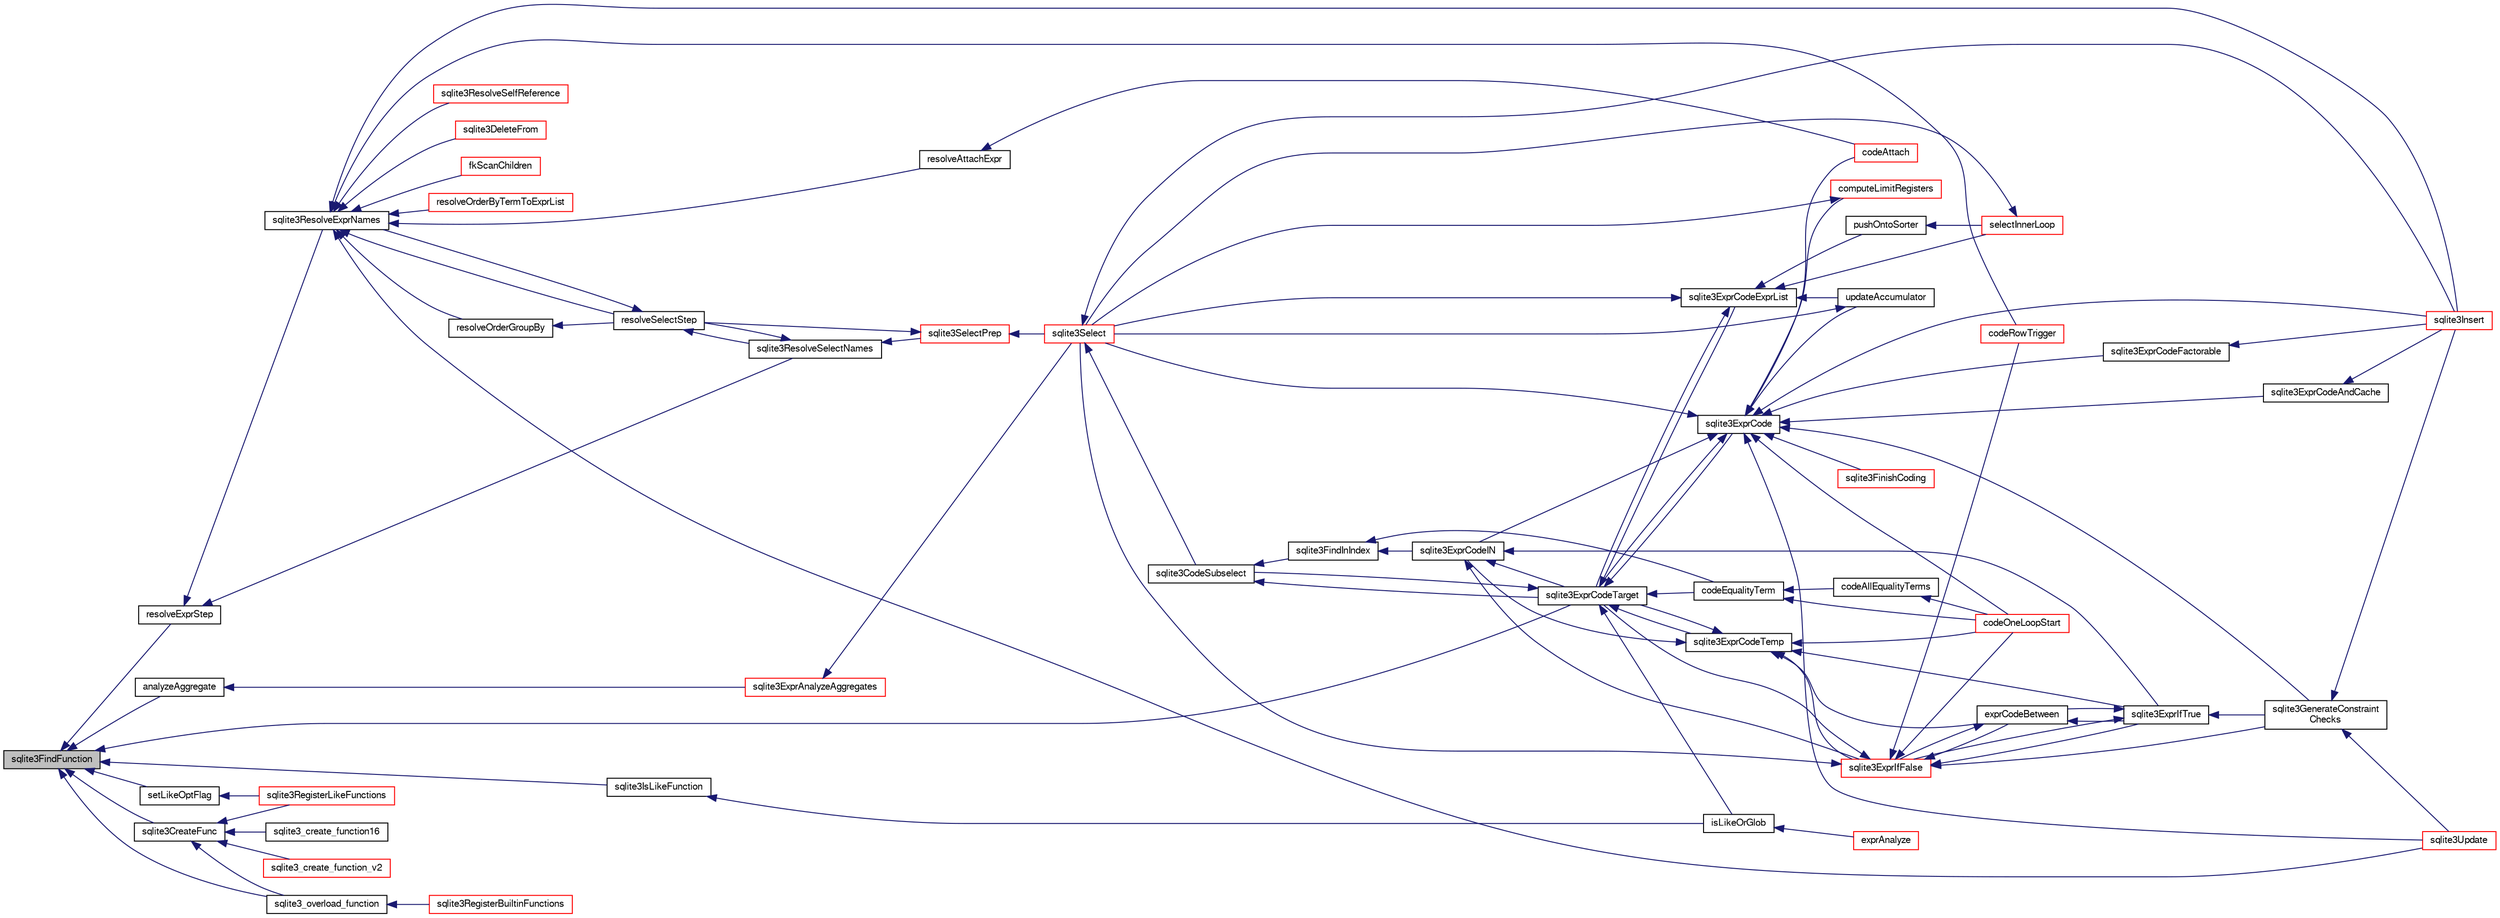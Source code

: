 digraph "sqlite3FindFunction"
{
  edge [fontname="FreeSans",fontsize="10",labelfontname="FreeSans",labelfontsize="10"];
  node [fontname="FreeSans",fontsize="10",shape=record];
  rankdir="LR";
  Node538052 [label="sqlite3FindFunction",height=0.2,width=0.4,color="black", fillcolor="grey75", style="filled", fontcolor="black"];
  Node538052 -> Node538053 [dir="back",color="midnightblue",fontsize="10",style="solid",fontname="FreeSans"];
  Node538053 [label="resolveExprStep",height=0.2,width=0.4,color="black", fillcolor="white", style="filled",URL="$sqlite3_8c.html#a0687a8650fd8a4ebbf5c2c5a75a8fb13"];
  Node538053 -> Node538054 [dir="back",color="midnightblue",fontsize="10",style="solid",fontname="FreeSans"];
  Node538054 [label="sqlite3ResolveExprNames",height=0.2,width=0.4,color="black", fillcolor="white", style="filled",URL="$sqlite3_8c.html#a537cf717a3f847807d3a3fd65da636ad"];
  Node538054 -> Node538055 [dir="back",color="midnightblue",fontsize="10",style="solid",fontname="FreeSans"];
  Node538055 [label="resolveOrderByTermToExprList",height=0.2,width=0.4,color="red", fillcolor="white", style="filled",URL="$sqlite3_8c.html#ac7f7eabdc769257622ad90aac3e02fe6"];
  Node538054 -> Node538135 [dir="back",color="midnightblue",fontsize="10",style="solid",fontname="FreeSans"];
  Node538135 [label="resolveOrderGroupBy",height=0.2,width=0.4,color="black", fillcolor="white", style="filled",URL="$sqlite3_8c.html#a4dc8ed6177a5de887eae1010992e3d00"];
  Node538135 -> Node538057 [dir="back",color="midnightblue",fontsize="10",style="solid",fontname="FreeSans"];
  Node538057 [label="resolveSelectStep",height=0.2,width=0.4,color="black", fillcolor="white", style="filled",URL="$sqlite3_8c.html#a0b9015a9e505c63fd104dcbad672c814"];
  Node538057 -> Node538054 [dir="back",color="midnightblue",fontsize="10",style="solid",fontname="FreeSans"];
  Node538057 -> Node538058 [dir="back",color="midnightblue",fontsize="10",style="solid",fontname="FreeSans"];
  Node538058 [label="sqlite3ResolveSelectNames",height=0.2,width=0.4,color="black", fillcolor="white", style="filled",URL="$sqlite3_8c.html#a0cf10c480643b1ab9eaa02056a400734"];
  Node538058 -> Node538057 [dir="back",color="midnightblue",fontsize="10",style="solid",fontname="FreeSans"];
  Node538058 -> Node538059 [dir="back",color="midnightblue",fontsize="10",style="solid",fontname="FreeSans"];
  Node538059 [label="sqlite3SelectPrep",height=0.2,width=0.4,color="red", fillcolor="white", style="filled",URL="$sqlite3_8c.html#aa4385bd53c0a43dea72fbc23cc78e1c6"];
  Node538059 -> Node538057 [dir="back",color="midnightblue",fontsize="10",style="solid",fontname="FreeSans"];
  Node538059 -> Node538084 [dir="back",color="midnightblue",fontsize="10",style="solid",fontname="FreeSans"];
  Node538084 [label="sqlite3Select",height=0.2,width=0.4,color="red", fillcolor="white", style="filled",URL="$sqlite3_8c.html#a2465ee8c956209ba4b272477b7c21a45"];
  Node538084 -> Node538085 [dir="back",color="midnightblue",fontsize="10",style="solid",fontname="FreeSans"];
  Node538085 [label="sqlite3CodeSubselect",height=0.2,width=0.4,color="black", fillcolor="white", style="filled",URL="$sqlite3_8c.html#aa69b46d2204a1d1b110107a1be12ee0c"];
  Node538085 -> Node538086 [dir="back",color="midnightblue",fontsize="10",style="solid",fontname="FreeSans"];
  Node538086 [label="sqlite3FindInIndex",height=0.2,width=0.4,color="black", fillcolor="white", style="filled",URL="$sqlite3_8c.html#af7d8c56ab0231f44bb5f87b3fafeffb2"];
  Node538086 -> Node538087 [dir="back",color="midnightblue",fontsize="10",style="solid",fontname="FreeSans"];
  Node538087 [label="sqlite3ExprCodeIN",height=0.2,width=0.4,color="black", fillcolor="white", style="filled",URL="$sqlite3_8c.html#ad9cf4f5b5ffb90c24a4a0900c8626193"];
  Node538087 -> Node538088 [dir="back",color="midnightblue",fontsize="10",style="solid",fontname="FreeSans"];
  Node538088 [label="sqlite3ExprCodeTarget",height=0.2,width=0.4,color="black", fillcolor="white", style="filled",URL="$sqlite3_8c.html#a4f308397a0a3ed299ed31aaa1ae2a293"];
  Node538088 -> Node538085 [dir="back",color="midnightblue",fontsize="10",style="solid",fontname="FreeSans"];
  Node538088 -> Node538089 [dir="back",color="midnightblue",fontsize="10",style="solid",fontname="FreeSans"];
  Node538089 [label="sqlite3ExprCodeTemp",height=0.2,width=0.4,color="black", fillcolor="white", style="filled",URL="$sqlite3_8c.html#a3bc5c1ccb3c5851847e2aeb4a84ae1fc"];
  Node538089 -> Node538087 [dir="back",color="midnightblue",fontsize="10",style="solid",fontname="FreeSans"];
  Node538089 -> Node538088 [dir="back",color="midnightblue",fontsize="10",style="solid",fontname="FreeSans"];
  Node538089 -> Node538090 [dir="back",color="midnightblue",fontsize="10",style="solid",fontname="FreeSans"];
  Node538090 [label="exprCodeBetween",height=0.2,width=0.4,color="black", fillcolor="white", style="filled",URL="$sqlite3_8c.html#abd053493214542bca8f406f42145d173"];
  Node538090 -> Node538091 [dir="back",color="midnightblue",fontsize="10",style="solid",fontname="FreeSans"];
  Node538091 [label="sqlite3ExprIfTrue",height=0.2,width=0.4,color="black", fillcolor="white", style="filled",URL="$sqlite3_8c.html#ad93a55237c23e1b743ab1f59df1a1444"];
  Node538091 -> Node538090 [dir="back",color="midnightblue",fontsize="10",style="solid",fontname="FreeSans"];
  Node538091 -> Node538092 [dir="back",color="midnightblue",fontsize="10",style="solid",fontname="FreeSans"];
  Node538092 [label="sqlite3ExprIfFalse",height=0.2,width=0.4,color="red", fillcolor="white", style="filled",URL="$sqlite3_8c.html#af97ecccb5d56e321e118414b08f65b71"];
  Node538092 -> Node538088 [dir="back",color="midnightblue",fontsize="10",style="solid",fontname="FreeSans"];
  Node538092 -> Node538090 [dir="back",color="midnightblue",fontsize="10",style="solid",fontname="FreeSans"];
  Node538092 -> Node538091 [dir="back",color="midnightblue",fontsize="10",style="solid",fontname="FreeSans"];
  Node538092 -> Node538076 [dir="back",color="midnightblue",fontsize="10",style="solid",fontname="FreeSans"];
  Node538076 [label="sqlite3GenerateConstraint\lChecks",height=0.2,width=0.4,color="black", fillcolor="white", style="filled",URL="$sqlite3_8c.html#aef639c1e6a0c0a67ca6e7690ad931bd2"];
  Node538076 -> Node538077 [dir="back",color="midnightblue",fontsize="10",style="solid",fontname="FreeSans"];
  Node538077 [label="sqlite3Insert",height=0.2,width=0.4,color="red", fillcolor="white", style="filled",URL="$sqlite3_8c.html#a5b17c9c2000bae6bdff8e6be48d7dc2b"];
  Node538076 -> Node538078 [dir="back",color="midnightblue",fontsize="10",style="solid",fontname="FreeSans"];
  Node538078 [label="sqlite3Update",height=0.2,width=0.4,color="red", fillcolor="white", style="filled",URL="$sqlite3_8c.html#ac5aa67c46e8cc8174566fabe6809fafa"];
  Node538092 -> Node538084 [dir="back",color="midnightblue",fontsize="10",style="solid",fontname="FreeSans"];
  Node538092 -> Node538071 [dir="back",color="midnightblue",fontsize="10",style="solid",fontname="FreeSans"];
  Node538071 [label="codeRowTrigger",height=0.2,width=0.4,color="red", fillcolor="white", style="filled",URL="$sqlite3_8c.html#a463cea5aaaf388b560b206570a0022fc"];
  Node538092 -> Node538106 [dir="back",color="midnightblue",fontsize="10",style="solid",fontname="FreeSans"];
  Node538106 [label="codeOneLoopStart",height=0.2,width=0.4,color="red", fillcolor="white", style="filled",URL="$sqlite3_8c.html#aa868875120b151c169cc79139ed6e008"];
  Node538091 -> Node538076 [dir="back",color="midnightblue",fontsize="10",style="solid",fontname="FreeSans"];
  Node538090 -> Node538092 [dir="back",color="midnightblue",fontsize="10",style="solid",fontname="FreeSans"];
  Node538089 -> Node538091 [dir="back",color="midnightblue",fontsize="10",style="solid",fontname="FreeSans"];
  Node538089 -> Node538092 [dir="back",color="midnightblue",fontsize="10",style="solid",fontname="FreeSans"];
  Node538089 -> Node538106 [dir="back",color="midnightblue",fontsize="10",style="solid",fontname="FreeSans"];
  Node538088 -> Node538107 [dir="back",color="midnightblue",fontsize="10",style="solid",fontname="FreeSans"];
  Node538107 [label="sqlite3ExprCode",height=0.2,width=0.4,color="black", fillcolor="white", style="filled",URL="$sqlite3_8c.html#a75f270fb0b111b86924cca4ea507b417"];
  Node538107 -> Node538087 [dir="back",color="midnightblue",fontsize="10",style="solid",fontname="FreeSans"];
  Node538107 -> Node538088 [dir="back",color="midnightblue",fontsize="10",style="solid",fontname="FreeSans"];
  Node538107 -> Node538108 [dir="back",color="midnightblue",fontsize="10",style="solid",fontname="FreeSans"];
  Node538108 [label="sqlite3ExprCodeFactorable",height=0.2,width=0.4,color="black", fillcolor="white", style="filled",URL="$sqlite3_8c.html#a843f7fd58eec5a683c1fd8435fcd1e84"];
  Node538108 -> Node538077 [dir="back",color="midnightblue",fontsize="10",style="solid",fontname="FreeSans"];
  Node538107 -> Node538109 [dir="back",color="midnightblue",fontsize="10",style="solid",fontname="FreeSans"];
  Node538109 [label="sqlite3ExprCodeAndCache",height=0.2,width=0.4,color="black", fillcolor="white", style="filled",URL="$sqlite3_8c.html#ae3e46527d9b7fc9cb9236d21a5e6b1d8"];
  Node538109 -> Node538077 [dir="back",color="midnightblue",fontsize="10",style="solid",fontname="FreeSans"];
  Node538107 -> Node538110 [dir="back",color="midnightblue",fontsize="10",style="solid",fontname="FreeSans"];
  Node538110 [label="codeAttach",height=0.2,width=0.4,color="red", fillcolor="white", style="filled",URL="$sqlite3_8c.html#ade4e9e30d828a19c191fdcb098676d5b"];
  Node538107 -> Node538113 [dir="back",color="midnightblue",fontsize="10",style="solid",fontname="FreeSans"];
  Node538113 [label="sqlite3FinishCoding",height=0.2,width=0.4,color="red", fillcolor="white", style="filled",URL="$sqlite3_8c.html#a651bc5b446c276c092705856d995b278"];
  Node538107 -> Node538077 [dir="back",color="midnightblue",fontsize="10",style="solid",fontname="FreeSans"];
  Node538107 -> Node538076 [dir="back",color="midnightblue",fontsize="10",style="solid",fontname="FreeSans"];
  Node538107 -> Node538114 [dir="back",color="midnightblue",fontsize="10",style="solid",fontname="FreeSans"];
  Node538114 [label="computeLimitRegisters",height=0.2,width=0.4,color="red", fillcolor="white", style="filled",URL="$sqlite3_8c.html#ae9d37055e4905929b6f6cda5461e2f37"];
  Node538114 -> Node538084 [dir="back",color="midnightblue",fontsize="10",style="solid",fontname="FreeSans"];
  Node538107 -> Node538118 [dir="back",color="midnightblue",fontsize="10",style="solid",fontname="FreeSans"];
  Node538118 [label="updateAccumulator",height=0.2,width=0.4,color="black", fillcolor="white", style="filled",URL="$sqlite3_8c.html#a1681660dd3ecd50c8727d6e56a537bd9"];
  Node538118 -> Node538084 [dir="back",color="midnightblue",fontsize="10",style="solid",fontname="FreeSans"];
  Node538107 -> Node538084 [dir="back",color="midnightblue",fontsize="10",style="solid",fontname="FreeSans"];
  Node538107 -> Node538078 [dir="back",color="midnightblue",fontsize="10",style="solid",fontname="FreeSans"];
  Node538107 -> Node538106 [dir="back",color="midnightblue",fontsize="10",style="solid",fontname="FreeSans"];
  Node538088 -> Node538119 [dir="back",color="midnightblue",fontsize="10",style="solid",fontname="FreeSans"];
  Node538119 [label="sqlite3ExprCodeExprList",height=0.2,width=0.4,color="black", fillcolor="white", style="filled",URL="$sqlite3_8c.html#a05b2b3dc3de7565de24eb3a2ff4e9566"];
  Node538119 -> Node538088 [dir="back",color="midnightblue",fontsize="10",style="solid",fontname="FreeSans"];
  Node538119 -> Node538120 [dir="back",color="midnightblue",fontsize="10",style="solid",fontname="FreeSans"];
  Node538120 [label="pushOntoSorter",height=0.2,width=0.4,color="black", fillcolor="white", style="filled",URL="$sqlite3_8c.html#a4555397beb584a386e7739cf022a6651"];
  Node538120 -> Node538121 [dir="back",color="midnightblue",fontsize="10",style="solid",fontname="FreeSans"];
  Node538121 [label="selectInnerLoop",height=0.2,width=0.4,color="red", fillcolor="white", style="filled",URL="$sqlite3_8c.html#ababe0933661ebe67eb0e6074bb1fd411"];
  Node538121 -> Node538084 [dir="back",color="midnightblue",fontsize="10",style="solid",fontname="FreeSans"];
  Node538119 -> Node538121 [dir="back",color="midnightblue",fontsize="10",style="solid",fontname="FreeSans"];
  Node538119 -> Node538118 [dir="back",color="midnightblue",fontsize="10",style="solid",fontname="FreeSans"];
  Node538119 -> Node538084 [dir="back",color="midnightblue",fontsize="10",style="solid",fontname="FreeSans"];
  Node538088 -> Node538122 [dir="back",color="midnightblue",fontsize="10",style="solid",fontname="FreeSans"];
  Node538122 [label="isLikeOrGlob",height=0.2,width=0.4,color="black", fillcolor="white", style="filled",URL="$sqlite3_8c.html#a6c38e495198bf8976f68d1a6ebd74a50"];
  Node538122 -> Node538123 [dir="back",color="midnightblue",fontsize="10",style="solid",fontname="FreeSans"];
  Node538123 [label="exprAnalyze",height=0.2,width=0.4,color="red", fillcolor="white", style="filled",URL="$sqlite3_8c.html#acb10e48c9a4184a4edd9bfd5b14ad0b7"];
  Node538088 -> Node538131 [dir="back",color="midnightblue",fontsize="10",style="solid",fontname="FreeSans"];
  Node538131 [label="codeEqualityTerm",height=0.2,width=0.4,color="black", fillcolor="white", style="filled",URL="$sqlite3_8c.html#ad88a57073f031452c9843e97f15acc47"];
  Node538131 -> Node538132 [dir="back",color="midnightblue",fontsize="10",style="solid",fontname="FreeSans"];
  Node538132 [label="codeAllEqualityTerms",height=0.2,width=0.4,color="black", fillcolor="white", style="filled",URL="$sqlite3_8c.html#a3095598b812500a4efe41bf17cd49381"];
  Node538132 -> Node538106 [dir="back",color="midnightblue",fontsize="10",style="solid",fontname="FreeSans"];
  Node538131 -> Node538106 [dir="back",color="midnightblue",fontsize="10",style="solid",fontname="FreeSans"];
  Node538087 -> Node538091 [dir="back",color="midnightblue",fontsize="10",style="solid",fontname="FreeSans"];
  Node538087 -> Node538092 [dir="back",color="midnightblue",fontsize="10",style="solid",fontname="FreeSans"];
  Node538086 -> Node538131 [dir="back",color="midnightblue",fontsize="10",style="solid",fontname="FreeSans"];
  Node538085 -> Node538088 [dir="back",color="midnightblue",fontsize="10",style="solid",fontname="FreeSans"];
  Node538084 -> Node538077 [dir="back",color="midnightblue",fontsize="10",style="solid",fontname="FreeSans"];
  Node538054 -> Node538057 [dir="back",color="midnightblue",fontsize="10",style="solid",fontname="FreeSans"];
  Node538054 -> Node538136 [dir="back",color="midnightblue",fontsize="10",style="solid",fontname="FreeSans"];
  Node538136 [label="sqlite3ResolveSelfReference",height=0.2,width=0.4,color="red", fillcolor="white", style="filled",URL="$sqlite3_8c.html#ab524095a849de78f8728167d19336094"];
  Node538054 -> Node538137 [dir="back",color="midnightblue",fontsize="10",style="solid",fontname="FreeSans"];
  Node538137 [label="resolveAttachExpr",height=0.2,width=0.4,color="black", fillcolor="white", style="filled",URL="$sqlite3_8c.html#a2b0ae2ee3fae38ccc805f582a9ce38f5"];
  Node538137 -> Node538110 [dir="back",color="midnightblue",fontsize="10",style="solid",fontname="FreeSans"];
  Node538054 -> Node538068 [dir="back",color="midnightblue",fontsize="10",style="solid",fontname="FreeSans"];
  Node538068 [label="sqlite3DeleteFrom",height=0.2,width=0.4,color="red", fillcolor="white", style="filled",URL="$sqlite3_8c.html#ab9b4b45349188b49eabb23f94608a091"];
  Node538054 -> Node538104 [dir="back",color="midnightblue",fontsize="10",style="solid",fontname="FreeSans"];
  Node538104 [label="fkScanChildren",height=0.2,width=0.4,color="red", fillcolor="white", style="filled",URL="$sqlite3_8c.html#a67c9dcb484336b3155e7a82a037d4691"];
  Node538054 -> Node538077 [dir="back",color="midnightblue",fontsize="10",style="solid",fontname="FreeSans"];
  Node538054 -> Node538071 [dir="back",color="midnightblue",fontsize="10",style="solid",fontname="FreeSans"];
  Node538054 -> Node538078 [dir="back",color="midnightblue",fontsize="10",style="solid",fontname="FreeSans"];
  Node538053 -> Node538058 [dir="back",color="midnightblue",fontsize="10",style="solid",fontname="FreeSans"];
  Node538052 -> Node538088 [dir="back",color="midnightblue",fontsize="10",style="solid",fontname="FreeSans"];
  Node538052 -> Node538138 [dir="back",color="midnightblue",fontsize="10",style="solid",fontname="FreeSans"];
  Node538138 [label="analyzeAggregate",height=0.2,width=0.4,color="black", fillcolor="white", style="filled",URL="$sqlite3_8c.html#a6b02b8b5e691498db3c59afbf9322585"];
  Node538138 -> Node538139 [dir="back",color="midnightblue",fontsize="10",style="solid",fontname="FreeSans"];
  Node538139 [label="sqlite3ExprAnalyzeAggregates",height=0.2,width=0.4,color="red", fillcolor="white", style="filled",URL="$sqlite3_8c.html#a37993a67d19990d8bb9bd8bb93d3eee6"];
  Node538139 -> Node538084 [dir="back",color="midnightblue",fontsize="10",style="solid",fontname="FreeSans"];
  Node538052 -> Node538141 [dir="back",color="midnightblue",fontsize="10",style="solid",fontname="FreeSans"];
  Node538141 [label="setLikeOptFlag",height=0.2,width=0.4,color="black", fillcolor="white", style="filled",URL="$sqlite3_8c.html#ae11d0eee802031a76a9fe966976aa7ae"];
  Node538141 -> Node538142 [dir="back",color="midnightblue",fontsize="10",style="solid",fontname="FreeSans"];
  Node538142 [label="sqlite3RegisterLikeFunctions",height=0.2,width=0.4,color="red", fillcolor="white", style="filled",URL="$sqlite3_8c.html#a8d807e0e5709528765edfc75696dbdb5"];
  Node538052 -> Node538143 [dir="back",color="midnightblue",fontsize="10",style="solid",fontname="FreeSans"];
  Node538143 [label="sqlite3IsLikeFunction",height=0.2,width=0.4,color="black", fillcolor="white", style="filled",URL="$sqlite3_8c.html#a8f103fddc426dd932ea9d796e3e9a4c7"];
  Node538143 -> Node538122 [dir="back",color="midnightblue",fontsize="10",style="solid",fontname="FreeSans"];
  Node538052 -> Node538144 [dir="back",color="midnightblue",fontsize="10",style="solid",fontname="FreeSans"];
  Node538144 [label="sqlite3CreateFunc",height=0.2,width=0.4,color="black", fillcolor="white", style="filled",URL="$sqlite3_8c.html#a686d432574e951a7205c7fe113c93fe2"];
  Node538144 -> Node538142 [dir="back",color="midnightblue",fontsize="10",style="solid",fontname="FreeSans"];
  Node538144 -> Node538145 [dir="back",color="midnightblue",fontsize="10",style="solid",fontname="FreeSans"];
  Node538145 [label="sqlite3_create_function_v2",height=0.2,width=0.4,color="red", fillcolor="white", style="filled",URL="$sqlite3_8h.html#aea30a470c3e6fcd38c0399fd348ce7c2"];
  Node538144 -> Node538147 [dir="back",color="midnightblue",fontsize="10",style="solid",fontname="FreeSans"];
  Node538147 [label="sqlite3_create_function16",height=0.2,width=0.4,color="black", fillcolor="white", style="filled",URL="$sqlite3_8h.html#a8751bf4e2e9dbc53f2df8c00a53b3ace"];
  Node538144 -> Node538148 [dir="back",color="midnightblue",fontsize="10",style="solid",fontname="FreeSans"];
  Node538148 [label="sqlite3_overload_function",height=0.2,width=0.4,color="black", fillcolor="white", style="filled",URL="$sqlite3_8h.html#a03692933621e0b16a4a02e1e426cf318"];
  Node538148 -> Node538149 [dir="back",color="midnightblue",fontsize="10",style="solid",fontname="FreeSans"];
  Node538149 [label="sqlite3RegisterBuiltinFunctions",height=0.2,width=0.4,color="red", fillcolor="white", style="filled",URL="$sqlite3_8c.html#aac92d3a6ec24725a7979ee04de350853"];
  Node538052 -> Node538148 [dir="back",color="midnightblue",fontsize="10",style="solid",fontname="FreeSans"];
}
